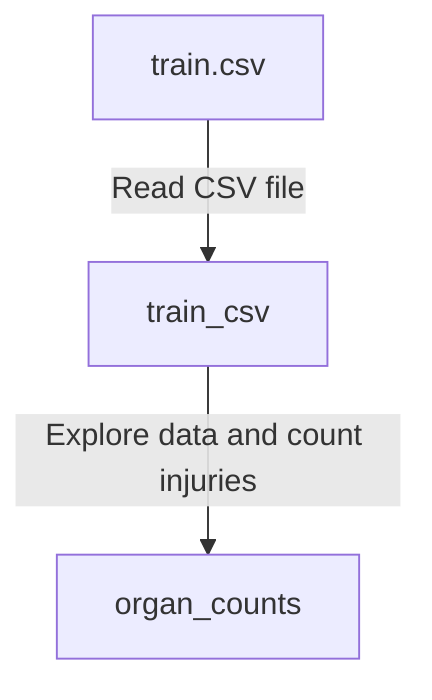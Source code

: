 flowchart TD
    A["train.csv"] -->|"Read CSV file"| B["train_csv"]
    B -->|"Explore data and count injuries"| C["organ_counts"]